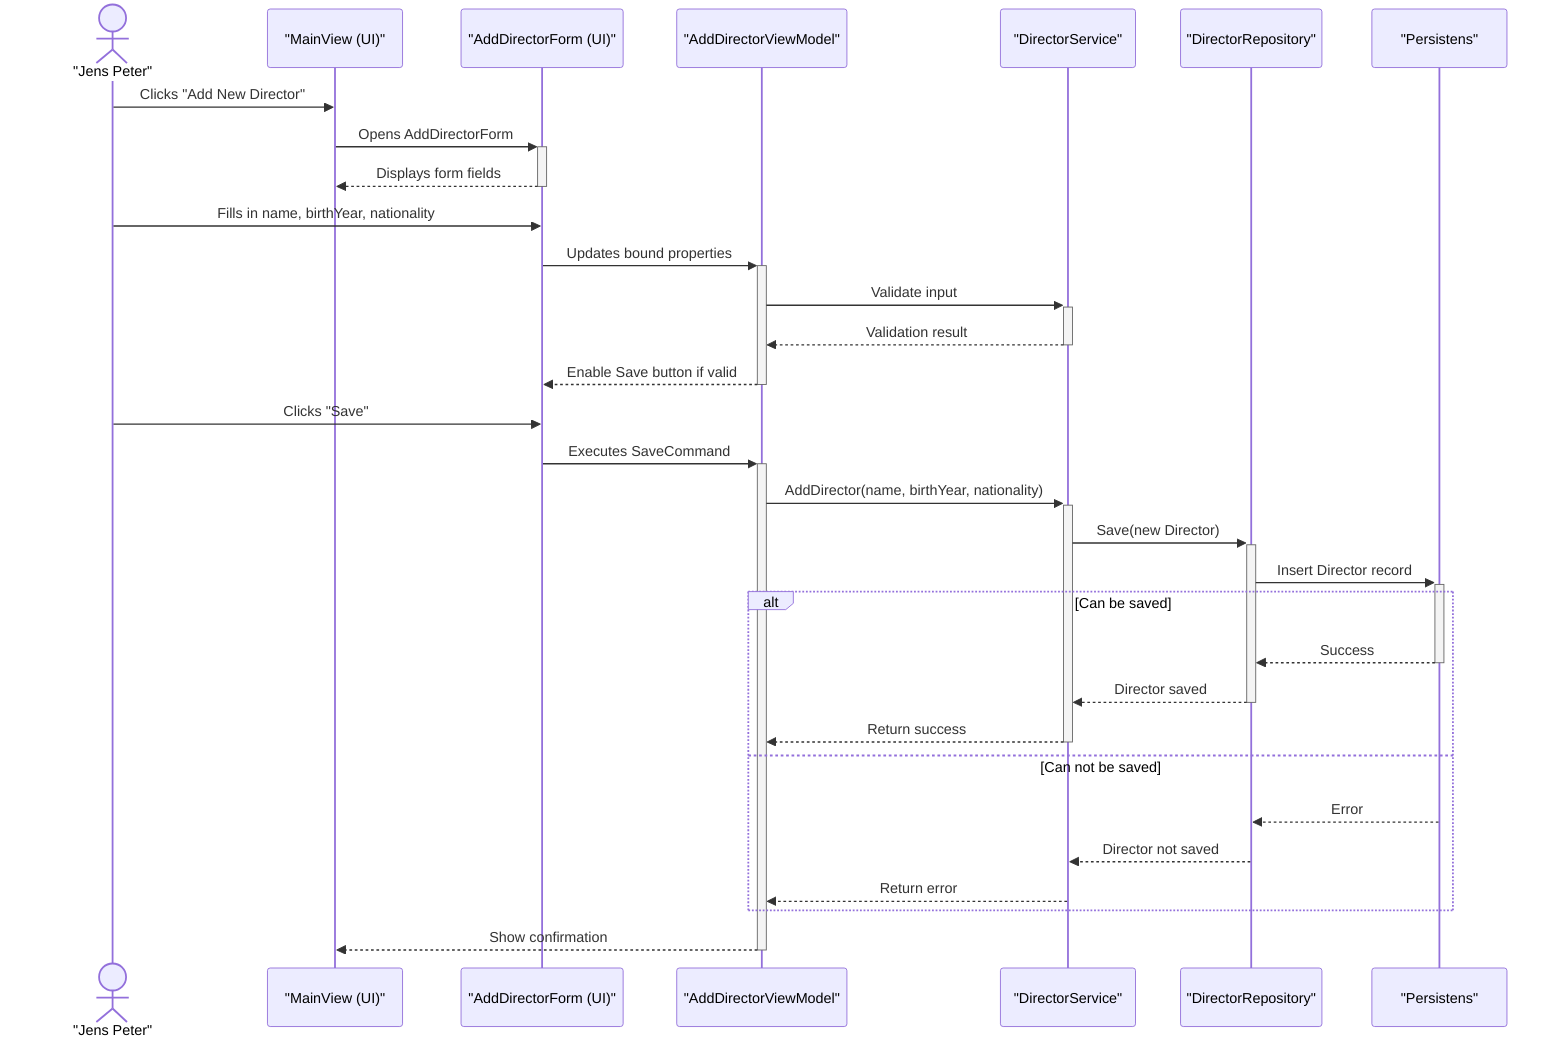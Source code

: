 ﻿sequenceDiagram
    actor JensPeter as "Jens Peter"
    participant UI as "MainView (UI)"
    participant Form as "AddDirectorForm (UI)"
    participant VM as "AddDirectorViewModel"
    participant Service as "DirectorService"
    participant Repo as "DirectorRepository"
    participant DB as "Persistens"

    JensPeter->>UI: Clicks "Add New Director"
    UI->>+Form: Opens AddDirectorForm
    Form-->>-UI: Displays form fields

    JensPeter->>Form: Fills in name, birthYear, nationality
    Form->>+VM: Updates bound properties

    VM->>+Service: Validate input
    Service-->>-VM: Validation result
    VM-->>-Form: Enable Save button if valid

    JensPeter->>Form: Clicks "Save"
    Form->>+VM: Executes SaveCommand

    VM->>+Service: AddDirector(name, birthYear, nationality)
    Service->>+Repo: Save(new Director)
    Repo->>+DB: Insert Director record
    alt Can be saved
    DB-->>-Repo: Success
    Repo-->>-Service: Director saved
    Service-->>-VM: Return success
    else Can not be saved
    DB-->>Repo: Error
    Repo-->>Service: Director not saved
    Service-->>VM: Return error
    end
    VM-->>-UI: Show confirmation